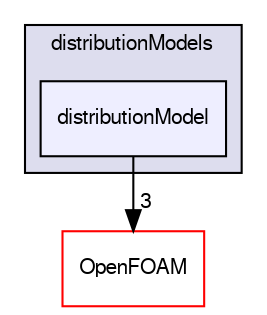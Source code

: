 digraph "src/lagrangian/distributionModels/distributionModel" {
  bgcolor=transparent;
  compound=true
  node [ fontsize="10", fontname="FreeSans"];
  edge [ labelfontsize="10", labelfontname="FreeSans"];
  subgraph clusterdir_d6927c2879faa997b7d01c6ca71e518d {
    graph [ bgcolor="#ddddee", pencolor="black", label="distributionModels" fontname="FreeSans", fontsize="10", URL="dir_d6927c2879faa997b7d01c6ca71e518d.html"]
  dir_3ff0738798e7f6403b30bcd3784a2546 [shape=box, label="distributionModel", style="filled", fillcolor="#eeeeff", pencolor="black", URL="dir_3ff0738798e7f6403b30bcd3784a2546.html"];
  }
  dir_c5473ff19b20e6ec4dfe5c310b3778a8 [shape=box label="OpenFOAM" color="red" URL="dir_c5473ff19b20e6ec4dfe5c310b3778a8.html"];
  dir_3ff0738798e7f6403b30bcd3784a2546->dir_c5473ff19b20e6ec4dfe5c310b3778a8 [headlabel="3", labeldistance=1.5 headhref="dir_001212_001732.html"];
}
